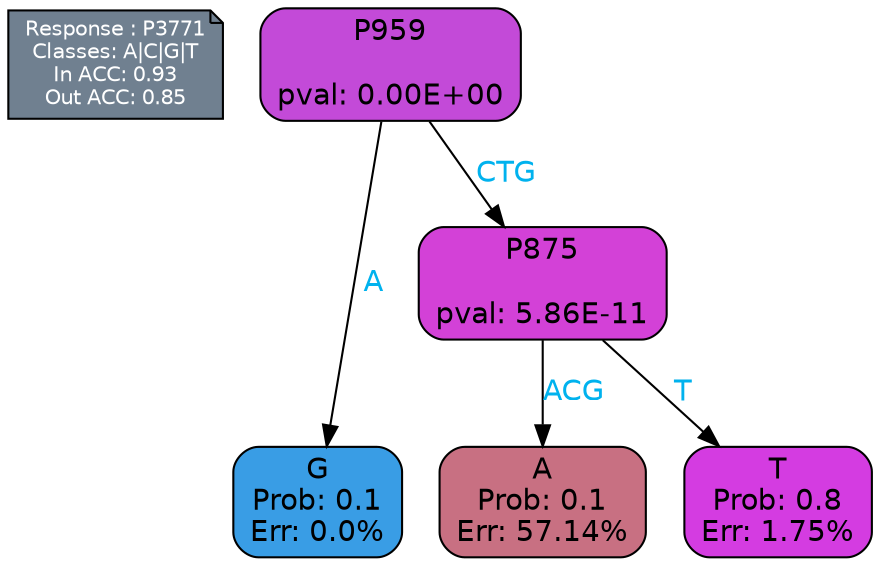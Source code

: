 digraph Tree {
node [shape=box, style="filled, rounded", color="black", fontname=helvetica] ;
graph [ranksep=equally, splines=polylines, bgcolor=transparent, dpi=600] ;
edge [fontname=helvetica] ;
LEGEND [label="Response : P3771
Classes: A|C|G|T
In ACC: 0.93
Out ACC: 0.85
",shape=note,align=left,style=filled,fillcolor="slategray",fontcolor="white",fontsize=10];1 [label="P959

pval: 0.00E+00", fillcolor="#c34ad8"] ;
2 [label="G
Prob: 0.1
Err: 0.0%", fillcolor="#399de5"] ;
3 [label="P875

pval: 5.86E-11", fillcolor="#d341d7"] ;
4 [label="A
Prob: 0.1
Err: 57.14%", fillcolor="#c87082"] ;
5 [label="T
Prob: 0.8
Err: 1.75%", fillcolor="#d43ce1"] ;
1 -> 2 [label="A",fontcolor=deepskyblue2] ;
1 -> 3 [label="CTG",fontcolor=deepskyblue2] ;
3 -> 4 [label="ACG",fontcolor=deepskyblue2] ;
3 -> 5 [label="T",fontcolor=deepskyblue2] ;
{rank = same; 2;4;5;}{rank = same; LEGEND;1;}}